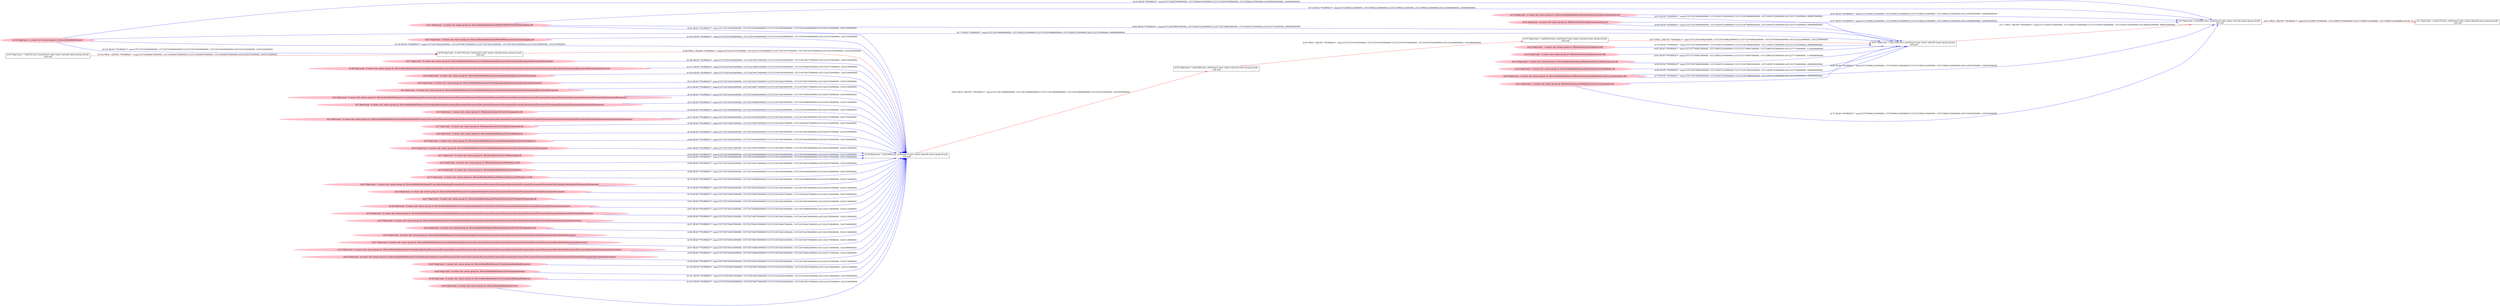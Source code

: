 digraph  {
rankdir=LR
"0"[color=black,label="id:0 HopCount: 0 pid:6844 proc_starttime:0 cmd: owner uid:null owner group id:null,\n null null", shape=box,style=solid];
"1"[color=black,label="id:1 HopCount: 1 pid:4276 proc_starttime:0 cmd: owner uid:null owner group id:null,\n null null", shape=box,style=solid];
"0" -> "1" [id=51,__obj="PROC_CREATE"color=red,label="id:51 PROC_CREATE **NORMAL**  seqs:[1557239987191000000, 1557239987191000000] T:[1557239987191000000, 1557239987191000000] relT:[0, 0]",style=solid];
"50"[color=pink,label="id:50 HopCount: -6 owner uid: owner group id: /Device/HarddiskVolume2/Users/admin/backup/Documents/Documents/Documents ", shape=oval,style=filled];
"38"[color=black,label="id:38 HopCount: -5 pid:5096 proc_starttime:0 cmd: owner uid:null owner group id:null,\n null null", shape=box,style=solid];
"50" -> "38" [id=52,__obj="READ"color=blue,label="id:52 READ **NORMAL**  seqs:[1557236744427000000, 1557236744675000000] T:[1557236744427000000, 1557236744675000000] relT:[3242764000000, 3242516000000]",style=solid];
"2"[color=pink,label="id:2 HopCount: -6 owner uid: owner group id: /Device/HarddiskVolume2/Users/admin/backup/Documents/Documents/Documents/Documents/Documents/Documents ", shape=oval,style=filled];
"2" -> "38" [id=53,__obj="READ"color=blue,label="id:53 READ **NORMAL**  seqs:[1557236744429000000, 1557236744677000000] T:[1557236744429000000, 1557236744677000000] relT:[3242762000000, 3242514000000]",style=solid];
"4"[color=pink,label="id:4 HopCount: -6 owner uid: owner group id: /Device/HarddiskVolume2/Users/admin/backup/Documents/Documents/Documents/Documents/Documents/Documents/Documents/Documents/Documents/Documents/Documents/Documents/Documents/Documents/Documents/Documents/Documents/Documents ", shape=oval,style=filled];
"4" -> "38" [id=54,__obj="READ"color=blue,label="id:54 READ **NORMAL**  seqs:[1557236744435000000, 1557236744682000000] T:[1557236744435000000, 1557236744682000000] relT:[3242756000000, 3242509000000]",style=solid];
"5"[color=pink,label="id:5 HopCount: -6 owner uid: owner group id: /Device/HarddiskVolume2/Users/admin/backup/Documents/Documents/Documents/Documents/Documents/Documents/Documents/Documents/Documents/Documents/Documents/Documents/Documents/Documents ", shape=oval,style=filled];
"5" -> "38" [id=55,__obj="READ"color=blue,label="id:55 READ **NORMAL**  seqs:[1557236744433000000, 1557236744680000000] T:[1557236744433000000, 1557236744680000000] relT:[3242758000000, 3242511000000]",style=solid];
"3"[color=pink,label="id:3 HopCount: -6 owner uid: owner group id: /Windows/System32/CoreUIComponents.dll ", shape=oval,style=filled];
"3" -> "38" [id=56,__obj="READ"color=blue,label="id:56 READ **NORMAL**  seqs:[1557236744448000000, 1557236744448000000] T:[1557236744448000000, 1557236744448000000] relT:[3242743000000, 3242743000000]",style=solid];
"6"[color=pink,label="id:6 HopCount: -6 owner uid: owner group id: /Device/HarddiskVolume2/Users/admin/backup/Documents/Documents/Documents/Documents/Documents/Documents/Documents/Documents/Documents/Documents/Documents/Documents/Documents/Documents/Documents/Documents/Documents/Documents/Documents ", shape=oval,style=filled];
"6" -> "38" [id=57,__obj="READ"color=blue,label="id:57 READ **NORMAL**  seqs:[1557236744436000000, 1557236744436000000] T:[1557236744436000000, 1557236744436000000] relT:[3242755000000, 3242755000000]",style=solid];
"7"[color=pink,label="id:7 HopCount: -6 owner uid: owner group id: /Windows/System32/TextInputFramework.dll ", shape=oval,style=filled];
"7" -> "38" [id=58,__obj="READ"color=blue,label="id:58 READ **NORMAL**  seqs:[1557236744447000000, 1557236744447000000] T:[1557236744447000000, 1557236744447000000] relT:[3242744000000, 3242744000000]",style=solid];
"8"[color=pink,label="id:8 HopCount: -6 owner uid: owner group id: /Device/HarddiskVolume2/Users/desktop.ini ", shape=oval,style=filled];
"8" -> "38" [id=59,__obj="READ"color=blue,label="id:59 READ **NORMAL**  seqs:[1557236744424000000, 1557236744424000000] T:[1557236744424000000, 1557236744424000000] relT:[3242767000000, 3242767000000]",style=solid];
"9"[color=pink,label="id:9 HopCount: -6 owner uid: owner group id: /Device/HarddiskVolume2/Users/admin/backup/Documents/desktop.ini ", shape=oval,style=filled];
"9" -> "38" [id=60,__obj="READ"color=blue,label="id:60 READ **NORMAL**  seqs:[1557236744426000000, 1557236744426000000] T:[1557236744426000000, 1557236744426000000] relT:[3242765000000, 3242765000000]",style=solid];
"10"[color=pink,label="id:10 HopCount: -6 owner uid: owner group id: /Device/HarddiskVolume2/Users/admin/backup/Documents/Documents/Documents/Documents ", shape=oval,style=filled];
"10" -> "38" [id=61,__obj="READ"color=blue,label="id:61 READ **NORMAL**  seqs:[1557236744427000000, 1557236744676000000] T:[1557236744427000000, 1557236744676000000] relT:[3242764000000, 3242515000000]",style=solid];
"24"[color=pink,label="id:24 HopCount: -2 owner uid: owner group id: /Device/HarddiskVolume2 ", shape=oval,style=filled];
"24" -> "0" [id=62,__obj="READ"color=blue,label="id:62 READ **NORMAL**  seqs:[1557239287599000000, 1557239842247000000] T:[1557239287599000000, 1557239842247000000] relT:[699592000000, 144944000000]",style=solid];
"11"[color=pink,label="id:11 HopCount: -6 owner uid: owner group id: /Windows/System32/CoreMessaging.dll ", shape=oval,style=filled];
"11" -> "38" [id=63,__obj="READ"color=blue,label="id:63 READ **NORMAL**  seqs:[1557236744448000000, 1557236744448000000] T:[1557236744448000000, 1557236744448000000] relT:[3242743000000, 3242743000000]",style=solid];
"12"[color=pink,label="id:12 HopCount: -6 owner uid: owner group id: /Windows/System32/Windows.UI.dll ", shape=oval,style=filled];
"12" -> "38" [id=64,__obj="READ"color=blue,label="id:64 READ **NORMAL**  seqs:[1557236744446000000, 1557236744446000000] T:[1557236744446000000, 1557236744446000000] relT:[3242745000000, 3242745000000]",style=solid];
"13"[color=pink,label="id:13 HopCount: -2 owner uid: owner group id: /Device/HarddiskVolume2/Windows/System32/deviceassociation.dll ", shape=oval,style=filled];
"13" -> "0" [id=65,__obj="READ"color=blue,label="id:65 READ **NORMAL**  seqs:[1557239842124000000, 1557239842125000000] T:[1557239842124000000, 1557239842125000000] relT:[145067000000, 145066000000]",style=solid];
"15"[color=pink,label="id:15 HopCount: -6 owner uid: owner group id: /Device/HarddiskVolume2/Users/admin ", shape=oval,style=filled];
"15" -> "38" [id=66,__obj="READ"color=blue,label="id:66 READ **NORMAL**  seqs:[1557236744424000000, 1557236744673000000] T:[1557236744424000000, 1557236744673000000] relT:[3242767000000, 3242518000000]",style=solid];
"16"[color=pink,label="id:16 HopCount: -2 owner uid: owner group id: /Windows/System32/deviceassociation.dll ", shape=oval,style=filled];
"16" -> "0" [id=67,__obj="READ"color=blue,label="id:67 READ **NORMAL**  seqs:[1557239842125000000, 1557239842125000000] T:[1557239842125000000, 1557239842125000000] relT:[145066000000, 145066000000]",style=solid];
"17"[color=pink,label="id:17 HopCount: -6 owner uid: owner group id: /Device/HarddiskVolume2/Windows/System32/Windows.UI.dll ", shape=oval,style=filled];
"17" -> "38" [id=68,__obj="READ"color=blue,label="id:68 READ **NORMAL**  seqs:[1557236744445000000, 1557236744446000000] T:[1557236744445000000, 1557236744446000000] relT:[3242746000000, 3242745000000]",style=solid];
"18"[color=pink,label="id:18 HopCount: -2 owner uid: owner group id: /Device/HarddiskVolume2/Windows/System32/Windows.Devices.Enumeration.dll ", shape=oval,style=filled];
"18" -> "0" [id=69,__obj="READ"color=blue,label="id:69 READ **NORMAL**  seqs:[1557239842124000000, 1557239842124000000] T:[1557239842124000000, 1557239842124000000] relT:[145067000000, 145067000000]",style=solid];
"19"[color=black,label="id:19 HopCount: -3 pid:8164 proc_starttime:0 cmd: owner uid:null owner group id:null,\n null null", shape=box,style=solid];
"21"[color=black,label="id:21 HopCount: -2 pid:5500 proc_starttime:0 cmd: owner uid:null owner group id:null,\n null null", shape=box,style=solid];
"19" -> "21" [id=70,__obj="PROC_CREATE"color=red,label="id:70 PROC_CREATE **NORMAL**  seqs:[1557236744962000000, 1557236744962000000] T:[1557236744962000000, 1557236744962000000] relT:[3242229000000, 3242229000000]",style=solid];
"21" -> "0" [id=71,__obj="PROC_CREATE"color=red,label="id:71 PROC_CREATE **NORMAL**  seqs:[1557239287536000000, 1557239287536000000] T:[1557239287536000000, 1557239287536000000] relT:[699655000000, 699655000000]",style=solid];
"22"[color=pink,label="id:22 HopCount: -2 owner uid: owner group id: /Windows/System32/Windows.Devices.Enumeration.dll ", shape=oval,style=filled];
"22" -> "0" [id=72,__obj="READ"color=blue,label="id:72 READ **NORMAL**  seqs:[1557239842124000000, 1557239842124000000] T:[1557239842124000000, 1557239842124000000] relT:[145067000000, 145067000000]",style=solid];
"23"[color=pink,label="id:23 HopCount: -2 owner uid: owner group id: /Device/HarddiskVolume2/WINDOWS/SYSTEM32/kernelbase.dll ", shape=oval,style=filled];
"23" -> "0" [id=73,__obj="READ"color=blue,label="id:73 READ **NORMAL**  seqs:[1557239842125000000, 1557239842126000000] T:[1557239842125000000, 1557239842126000000] relT:[145066000000, 145065000000]",style=solid];
"25"[color=pink,label="id:25 HopCount: -6 owner uid: owner group id: /Device/HarddiskVolume2/Users/admin/backup/Documents/Documents/Documents/Documents/Documents/Documents/Documents/Documents/Documents/Documents/Documents/Documents/Documents ", shape=oval,style=filled];
"25" -> "38" [id=74,__obj="READ"color=blue,label="id:74 READ **NORMAL**  seqs:[1557236744433000000, 1557236744680000000] T:[1557236744433000000, 1557236744680000000] relT:[3242758000000, 3242511000000]",style=solid];
"26"[color=pink,label="id:26 HopCount: -6 owner uid: owner group id: /Device/HarddiskVolume2/Users/admin/backup/Documents/Documents/Documents/Documents/Documents/Documents/Documents ", shape=oval,style=filled];
"26" -> "38" [id=75,__obj="READ"color=blue,label="id:75 READ **NORMAL**  seqs:[1557236744430000000, 1557236744678000000] T:[1557236744430000000, 1557236744678000000] relT:[3242761000000, 3242513000000]",style=solid];
"20"[color=pink,label="id:20 HopCount: -3 owner uid: owner group id: /Windows/System32/biwinrt.dll ", shape=oval,style=filled];
"20" -> "21" [id=76,__obj="READ"color=blue,label="id:76 READ **NORMAL**  seqs:[1557236749666000000, 1557239287523000000] T:[1557236749666000000, 1557239287523000000] relT:[3237525000000, 699668000000]",style=solid];
"24" -> "21" [id=77,__obj="READ"color=blue,label="id:77 READ **NORMAL**  seqs:[1557236749668000000, 1557239287525000000] T:[1557236749668000000, 1557239287525000000] relT:[3237523000000, 699666000000]",style=solid];
"27"[color=pink,label="id:27 HopCount: -6 owner uid: owner group id: /Device/HarddiskVolume2/Windows/System32/TextInputFramework.dll ", shape=oval,style=filled];
"27" -> "38" [id=78,__obj="READ"color=blue,label="id:78 READ **NORMAL**  seqs:[1557236744447000000, 1557236744447000000] T:[1557236744447000000, 1557236744447000000] relT:[3242744000000, 3242744000000]",style=solid];
"22" -> "21" [id=79,__obj="READ"color=blue,label="id:79 READ **NORMAL**  seqs:[1557236749665000000, 1557239287522000000] T:[1557236749665000000, 1557239287522000000] relT:[3237526000000, 699669000000]",style=solid];
"23" -> "21" [id=80,__obj="READ"color=blue,label="id:80 READ **NORMAL**  seqs:[1557236749667000000, 1557239287525000000] T:[1557236749667000000, 1557239287525000000] relT:[3237524000000, 699666000000]",style=solid];
"28"[color=pink,label="id:28 HopCount: -6 owner uid: owner group id: /Device/HarddiskVolume2/Users/admin/backup/Documents/Documents/Documents/Documents/Documents/Documents/Documents/Documents ", shape=oval,style=filled];
"28" -> "38" [id=81,__obj="READ"color=blue,label="id:81 READ **NORMAL**  seqs:[1557236744430000000, 1557236744678000000] T:[1557236744430000000, 1557236744678000000] relT:[3242761000000, 3242513000000]",style=solid];
"29"[color=pink,label="id:29 HopCount: -3 owner uid: owner group id: /Windows/System32/deviceaccess.dll ", shape=oval,style=filled];
"29" -> "21" [id=82,__obj="READ"color=blue,label="id:82 READ **NORMAL**  seqs:[1557237709467000000, 1557238852543000000] T:[1557237709467000000, 1557238852543000000] relT:[2277724000000, 1134648000000]",style=solid];
"30"[color=pink,label="id:30 HopCount: -6 owner uid: owner group id: /Device/HarddiskVolume2/Users/admin/backup/Documents/Documents/Documents/Documents/Documents/Documents/Documents/Documents/Documents/Documents/Documents/Documents ", shape=oval,style=filled];
"30" -> "38" [id=83,__obj="READ"color=blue,label="id:83 READ **NORMAL**  seqs:[1557236744432000000, 1557236744680000000] T:[1557236744432000000, 1557236744680000000] relT:[3242759000000, 3242511000000]",style=solid];
"16" -> "21" [id=84,__obj="READ"color=blue,label="id:84 READ **NORMAL**  seqs:[1557236749666000000, 1557239287523000000] T:[1557236749666000000, 1557239287523000000] relT:[3237525000000, 699668000000]",style=solid];
"31"[color=pink,label="id:31 HopCount: -3 owner uid: owner group id: /Device/HarddiskVolume2/Windows/System32/deviceaccess.dll ", shape=oval,style=filled];
"31" -> "21" [id=85,__obj="READ"color=blue,label="id:85 READ **NORMAL**  seqs:[1557237709467000000, 1557238852543000000] T:[1557237709467000000, 1557238852543000000] relT:[2277724000000, 1134648000000]",style=solid];
"33"[color=pink,label="id:33 HopCount: -6 owner uid: owner group id: /Device/HarddiskVolume2/Users/admin/backup/Documents/Documents/Documents/Documents/Documents/Documents/Documents/Documents/Documents/Documents ", shape=oval,style=filled];
"33" -> "38" [id=86,__obj="READ"color=blue,label="id:86 READ **NORMAL**  seqs:[1557236744431000000, 1557236744679000000] T:[1557236744431000000, 1557236744679000000] relT:[3242760000000, 3242512000000]",style=solid];
"34"[color=pink,label="id:34 HopCount: -6 owner uid: owner group id: /Device/HarddiskVolume2/Windows/System32/CoreUIComponents.dll ", shape=oval,style=filled];
"34" -> "38" [id=87,__obj="READ"color=blue,label="id:87 READ **NORMAL**  seqs:[1557236744447000000, 1557236744447000000] T:[1557236744447000000, 1557236744447000000] relT:[3242744000000, 3242744000000]",style=solid];
"32"[color=pink,label="id:32 HopCount: -3 owner uid: owner group id: /Device/HarddiskVolume2/Windows/System32/biwinrt.dll ", shape=oval,style=filled];
"32" -> "21" [id=88,__obj="READ"color=blue,label="id:88 READ **NORMAL**  seqs:[1557236749665000000, 1557239287523000000] T:[1557236749665000000, 1557239287523000000] relT:[3237526000000, 699668000000]",style=solid];
"18" -> "21" [id=89,__obj="READ"color=blue,label="id:89 READ **NORMAL**  seqs:[1557236749665000000, 1557239287522000000] T:[1557236749665000000, 1557239287522000000] relT:[3237526000000, 699669000000]",style=solid];
"35"[color=pink,label="id:35 HopCount: -6 owner uid: owner group id: /Device/HarddiskVolume2/Users/admin/backup/Documents/Documents/Documents/Documents/Documents/Documents/Documents/Documents/Documents ", shape=oval,style=filled];
"35" -> "38" [id=90,__obj="READ"color=blue,label="id:90 READ **NORMAL**  seqs:[1557236744431000000, 1557236744678000000] T:[1557236744431000000, 1557236744678000000] relT:[3242760000000, 3242513000000]",style=solid];
"13" -> "21" [id=91,__obj="READ"color=blue,label="id:91 READ **NORMAL**  seqs:[1557236749666000000, 1557239287524000000] T:[1557236749666000000, 1557239287524000000] relT:[3237525000000, 699667000000]",style=solid];
"23" -> "38" [id=92,__obj="READ"color=blue,label="id:92 READ **NORMAL**  seqs:[1557236744449000000, 1557236744449000000] T:[1557236744449000000, 1557236744449000000] relT:[3242742000000, 3242742000000]",style=solid];
"36"[color=black,label="id:36 HopCount: -4 pid:6404 proc_starttime:0 cmd: owner uid:null owner group id:null,\n null null", shape=box,style=solid];
"36" -> "19" [id=93,__obj="PROC_CREATE"color=red,label="id:93 PROC_CREATE **NORMAL**  seqs:[1557236744705000000, 1557236744705000000] T:[1557236744705000000, 1557236744705000000] relT:[3242486000000, 3242486000000]",style=solid];
"37"[color=pink,label="id:37 HopCount: -6 owner uid: owner group id: /Device/HarddiskVolume2/Users/admin/backup/Documents/Documents/Documents/Documents/Documents/Documents/Documents/Documents/Documents/Documents/Documents ", shape=oval,style=filled];
"37" -> "38" [id=94,__obj="READ"color=blue,label="id:94 READ **NORMAL**  seqs:[1557236744432000000, 1557236744679000000] T:[1557236744432000000, 1557236744679000000] relT:[3242759000000, 3242512000000]",style=solid];
"38" -> "36" [id=95,__obj="PROC_CREATE"color=red,label="id:95 PROC_CREATE **NORMAL**  seqs:[1557236744688000000, 1557236744688000000] T:[1557236744688000000, 1557236744688000000] relT:[3242503000000, 3242503000000]",style=solid];
"40"[color=black,label="id:40 HopCount: -6 pid:4704 proc_starttime:0 cmd: owner uid:null owner group id:null,\n null null", shape=box,style=solid];
"40" -> "38" [id=96,__obj="PROC_CREATE"color=red,label="id:96 PROC_CREATE **NORMAL**  seqs:[1557236743767000000, 1557236743767000000] T:[1557236743767000000, 1557236743767000000] relT:[3243424000000, 3243424000000]",style=solid];
"14"[color=pink,label="id:14 HopCount: -6 owner uid: owner group id: /Device/HarddiskVolume2/Users/admin/backup/Documents/Documents/Documents/Documents/Documents/Documents/Documents/Documents/Documents/Documents/Documents/Documents/Documents/Documents/Documents/Documents/Documents ", shape=oval,style=filled];
"14" -> "38" [id=97,__obj="READ"color=blue,label="id:97 READ **NORMAL**  seqs:[1557236744435000000, 1557236744682000000] T:[1557236744435000000, 1557236744682000000] relT:[3242756000000, 3242509000000]",style=solid];
"42"[color=pink,label="id:42 HopCount: -6 owner uid: owner group id: /Device/HarddiskVolume2/Users/admin/backup/Documents/Documents/Documents/Documents/Documents/Documents/Documents/Documents/Documents/Documents/Documents/Documents/Documents/Documents/Documents/Documents ", shape=oval,style=filled];
"42" -> "38" [id=98,__obj="READ"color=blue,label="id:98 READ **NORMAL**  seqs:[1557236744434000000, 1557236744681000000] T:[1557236744434000000, 1557236744681000000] relT:[3242757000000, 3242510000000]",style=solid];
"43"[color=pink,label="id:43 HopCount: -6 owner uid: owner group id: /Device/HarddiskVolume2/Users/admin/backup/Documents ", shape=oval,style=filled];
"43" -> "38" [id=99,__obj="READ"color=blue,label="id:99 READ **NORMAL**  seqs:[1557236744426000000, 1557236744674000000] T:[1557236744426000000, 1557236744674000000] relT:[3242765000000, 3242517000000]",style=solid];
"44"[color=pink,label="id:44 HopCount: -6 owner uid: owner group id: /Device/HarddiskVolume2/Users/admin/backup ", shape=oval,style=filled];
"44" -> "38" [id=100,__obj="READ"color=blue,label="id:100 READ **NORMAL**  seqs:[1557236744425000000, 1557236744674000000] T:[1557236744425000000, 1557236744674000000] relT:[3242766000000, 3242517000000]",style=solid];
"39"[color=pink,label="id:39 HopCount: -6 owner uid: owner group id: /Device/HarddiskVolume2/Users/admin/backup/desktop.ini ", shape=oval,style=filled];
"39" -> "38" [id=101,__obj="READ"color=blue,label="id:101 READ **NORMAL**  seqs:[1557236744425000000, 1557236744425000000] T:[1557236744425000000, 1557236744425000000] relT:[3242766000000, 3242766000000]",style=solid];
"45"[color=black,label="id:45 HopCount: -7 pid:452 proc_starttime:0 cmd: owner uid:null owner group id:null,\n null null", shape=box,style=solid];
"45" -> "40" [id=102,__obj="PROC_CREATE"color=red,label="id:102 PROC_CREATE **NORMAL**  seqs:[1557236486470000000, 1557236486470000000] T:[1557236486470000000, 1557236486470000000] relT:[3500721000000, 3500721000000]",style=solid];
"46"[color=pink,label="id:46 HopCount: -6 owner uid: owner group id: /Device/HarddiskVolume2/Users ", shape=oval,style=filled];
"46" -> "38" [id=103,__obj="READ"color=blue,label="id:103 READ **NORMAL**  seqs:[1557236744424000000, 1557236744673000000] T:[1557236744424000000, 1557236744673000000] relT:[3242767000000, 3242518000000]",style=solid];
"24" -> "40" [id=104,__obj="READ"color=blue,label="id:104 READ **NORMAL**  seqs:[1557236743649000000, 1557236743649000000] T:[1557236743649000000, 1557236743649000000] relT:[3243542000000, 3243542000000]",style=solid];
"41"[color=pink,label="id:41 HopCount: -6 owner uid: owner group id: /Device/HarddiskVolume2/WINDOWS/system32/coremessaging.dll ", shape=oval,style=filled];
"41" -> "38" [id=105,__obj="READ"color=blue,label="id:105 READ **NORMAL**  seqs:[1557236744448000000, 1557236744448000000] T:[1557236744448000000, 1557236744448000000] relT:[3242743000000, 3242743000000]",style=solid];
"47"[color=pink,label="id:47 HopCount: -6 owner uid: owner group id: /Device/HarddiskVolume2/Users/admin/backup/Documents/Documents/Documents/Documents/Documents ", shape=oval,style=filled];
"47" -> "38" [id=106,__obj="READ"color=blue,label="id:106 READ **NORMAL**  seqs:[1557236744428000000, 1557236744677000000] T:[1557236744428000000, 1557236744677000000] relT:[3242763000000, 3242514000000]",style=solid];
"48"[color=pink,label="id:48 HopCount: -6 owner uid: owner group id: /Device/HarddiskVolume2/Users/admin/backup/Documents/Documents/Documents/Documents/Documents/Documents/Documents/Documents/Documents/Documents/Documents/Documents/Documents/Documents/Documents ", shape=oval,style=filled];
"48" -> "38" [id=107,__obj="READ"color=blue,label="id:107 READ **NORMAL**  seqs:[1557236744434000000, 1557236744681000000] T:[1557236744434000000, 1557236744681000000] relT:[3242757000000, 3242510000000]",style=solid];
"49"[color=pink,label="id:49 HopCount: -6 owner uid: owner group id: /Device/HarddiskVolume2/Users/admin/backup/Documents/Documents ", shape=oval,style=filled];
"49" -> "38" [id=108,__obj="READ"color=blue,label="id:108 READ **NORMAL**  seqs:[1557236744426000000, 1557236744675000000] T:[1557236744426000000, 1557236744675000000] relT:[3242765000000, 3242516000000]",style=solid];
"24" -> "38" [id=109,__obj="READ"color=blue,label="id:109 READ **NORMAL**  seqs:[1557236744423000000, 1557236744672000000] T:[1557236744423000000, 1557236744672000000] relT:[3242768000000, 3242519000000]",style=solid];
}